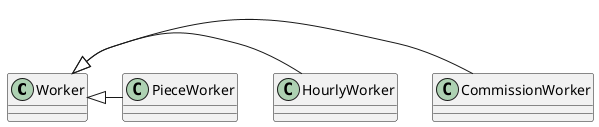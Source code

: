 @startuml

class Worker
class CommissionWorker
class HourlyWorker
class PieceWorker

Worker <|- CommissionWorker
Worker <|- HourlyWorker
Worker <|- PieceWorker

@enduml